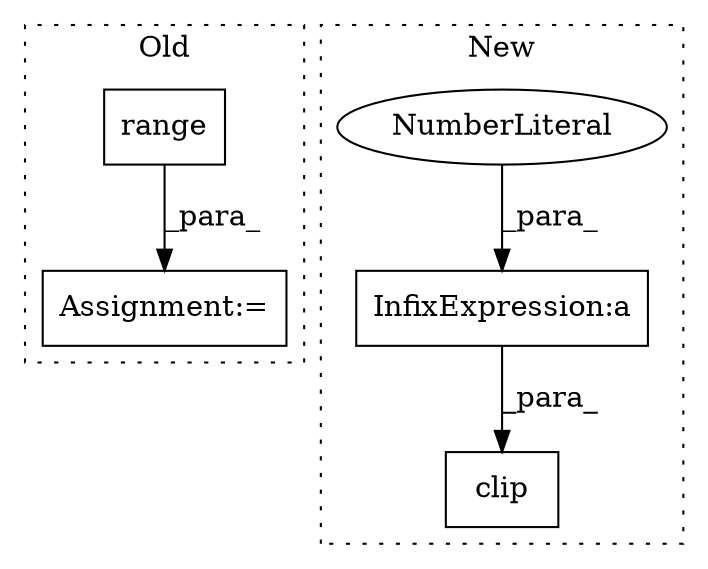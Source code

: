 digraph G {
subgraph cluster0 {
1 [label="range" a="32" s="3660,3680" l="6,1" shape="box"];
3 [label="Assignment:=" a="7" s="4287,4390" l="69,2" shape="box"];
label = "Old";
style="dotted";
}
subgraph cluster1 {
2 [label="clip" a="32" s="3710,3786" l="5,1" shape="box"];
4 [label="InfixExpression:a" a="27" s="3782" l="3" shape="box"];
5 [label="NumberLiteral" a="34" s="3785" l="1" shape="ellipse"];
label = "New";
style="dotted";
}
1 -> 3 [label="_para_"];
4 -> 2 [label="_para_"];
5 -> 4 [label="_para_"];
}
